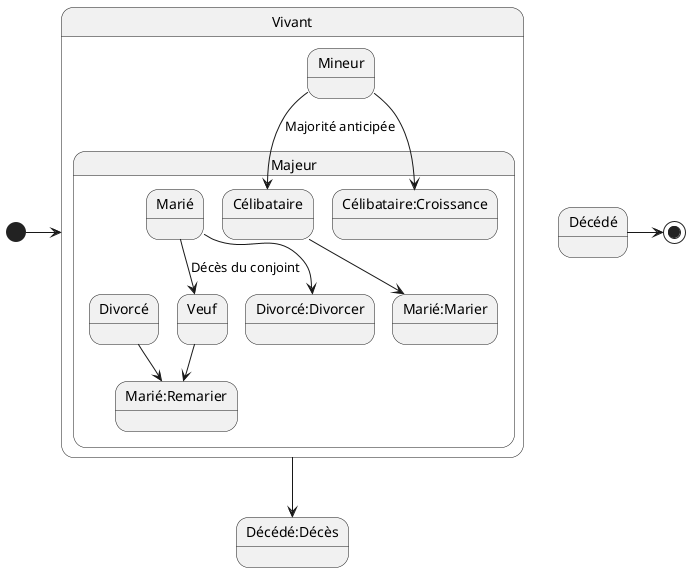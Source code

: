 @startuml

[*] -> Vivant
state Vivant {
    state Mineur{
    }
state Majeur{
    Mineur --> Célibataire:Majorité anticipée
    Mineur --> Célibataire:Croissance
    Célibataire --> Marié:Marier
    Marié --> Divorcé:Divorcer
    Divorcé-->Marié:Remarier
    Marié-->Veuf:Décès du conjoint
    Veuf --> Marié:Remarier
}
}
Vivant --> Décédé:Décès
Décédé ->[*]
@enduml